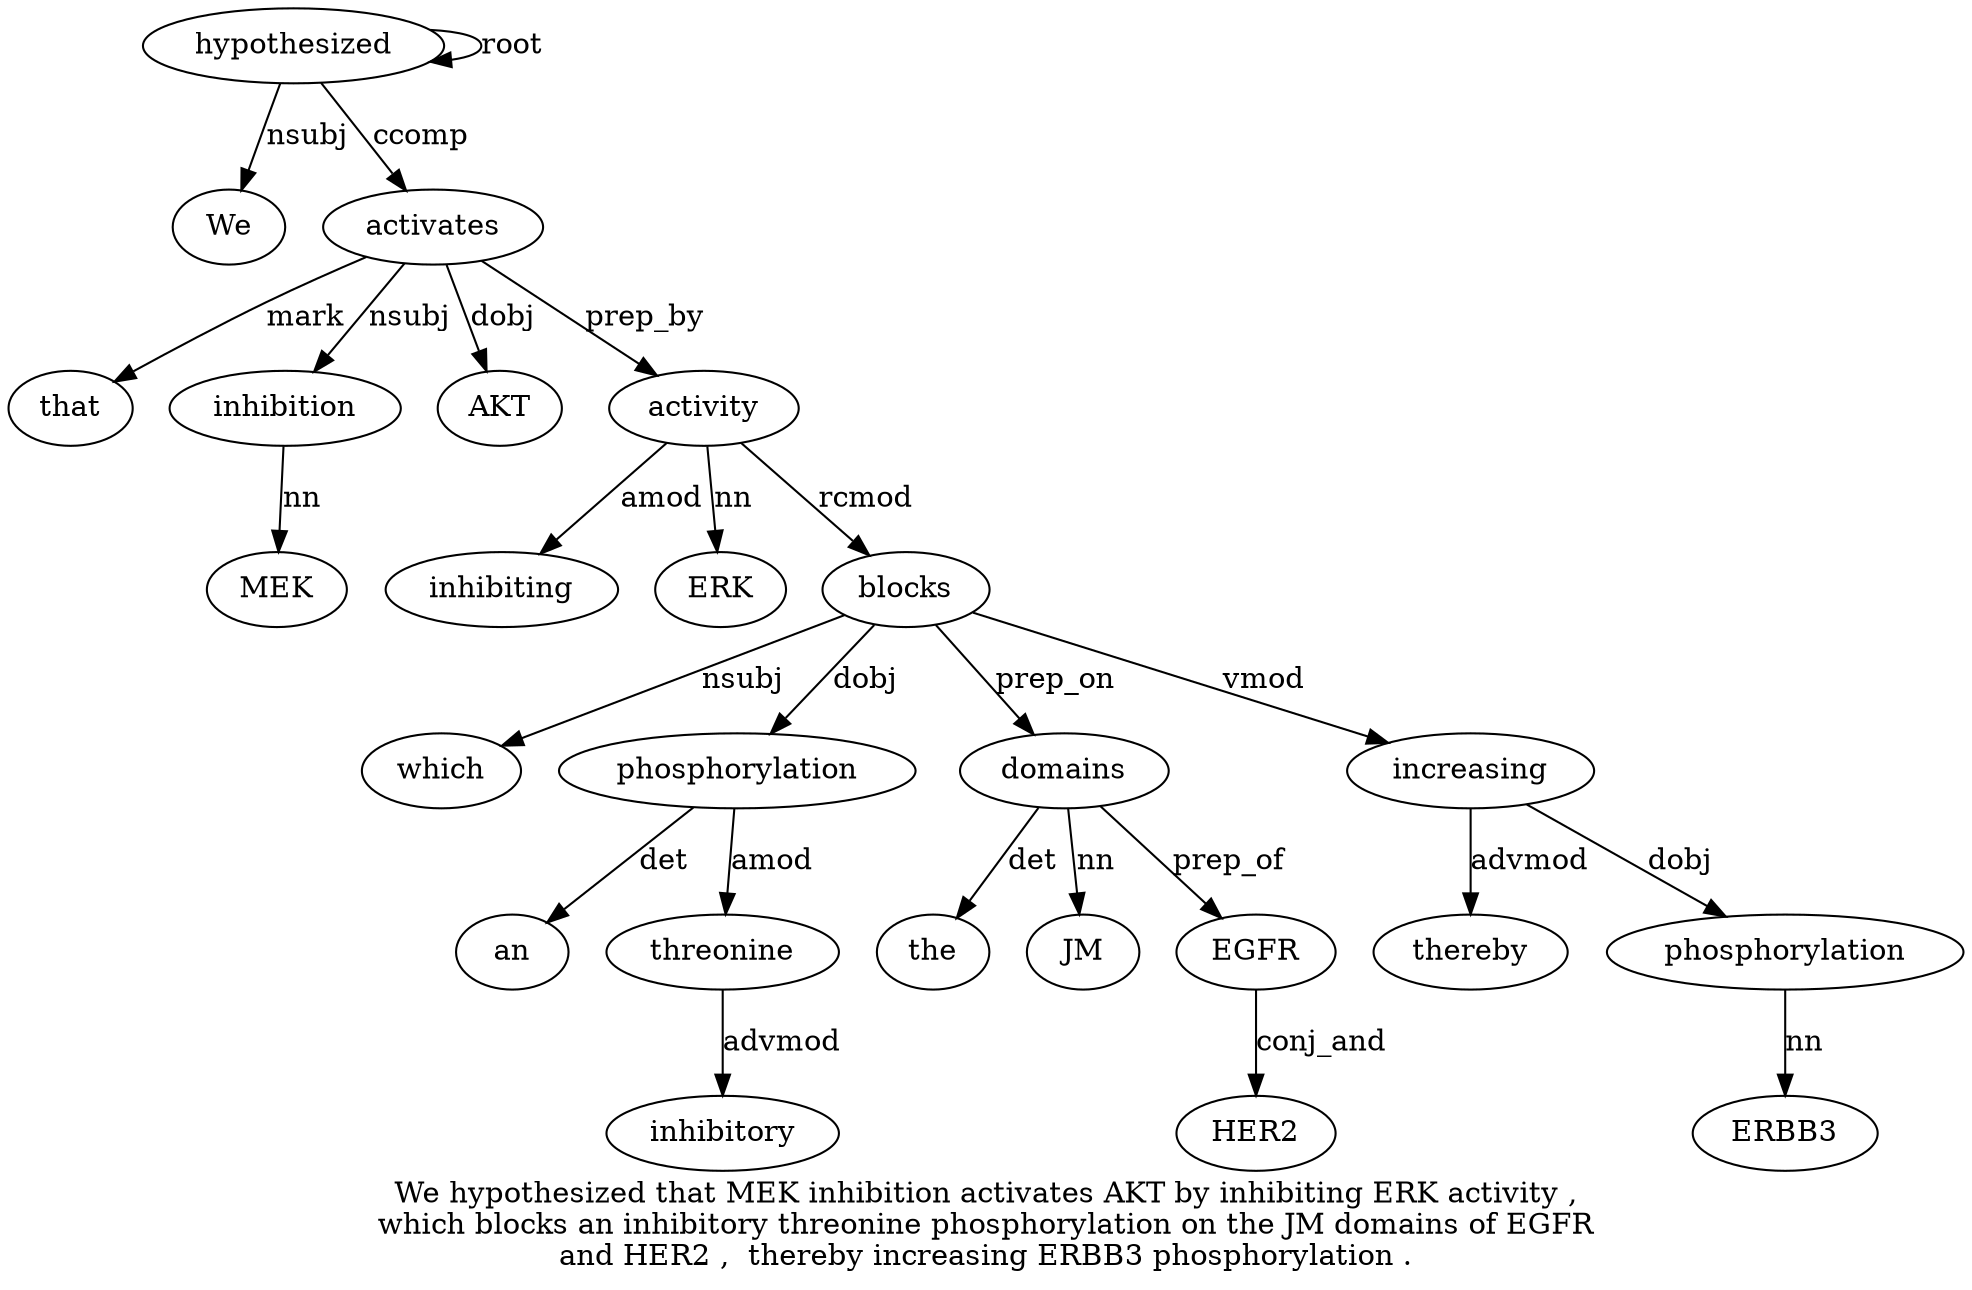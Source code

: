 digraph "We hypothesized that MEK inhibition activates AKT by inhibiting ERK activity ,  which blocks an inhibitory threonine phosphorylation on the JM domains of EGFR and HER2 ,  thereby increasing ERBB3 phosphorylation ." {
label="We hypothesized that MEK inhibition activates AKT by inhibiting ERK activity ,
which blocks an inhibitory threonine phosphorylation on the JM domains of EGFR
and HER2 ,  thereby increasing ERBB3 phosphorylation .";
hypothesized2 [style=filled, fillcolor=white, label=hypothesized];
We1 [style=filled, fillcolor=white, label=We];
hypothesized2 -> We1  [label=nsubj];
hypothesized2 -> hypothesized2  [label=root];
activates6 [style=filled, fillcolor=white, label=activates];
that3 [style=filled, fillcolor=white, label=that];
activates6 -> that3  [label=mark];
inhibition5 [style=filled, fillcolor=white, label=inhibition];
MEK4 [style=filled, fillcolor=white, label=MEK];
inhibition5 -> MEK4  [label=nn];
activates6 -> inhibition5  [label=nsubj];
hypothesized2 -> activates6  [label=ccomp];
AKT7 [style=filled, fillcolor=white, label=AKT];
activates6 -> AKT7  [label=dobj];
activity11 [style=filled, fillcolor=white, label=activity];
inhibiting9 [style=filled, fillcolor=white, label=inhibiting];
activity11 -> inhibiting9  [label=amod];
ERK10 [style=filled, fillcolor=white, label=ERK];
activity11 -> ERK10  [label=nn];
activates6 -> activity11  [label=prep_by];
blocks14 [style=filled, fillcolor=white, label=blocks];
which13 [style=filled, fillcolor=white, label=which];
blocks14 -> which13  [label=nsubj];
activity11 -> blocks14  [label=rcmod];
phosphorylation18 [style=filled, fillcolor=white, label=phosphorylation];
an15 [style=filled, fillcolor=white, label=an];
phosphorylation18 -> an15  [label=det];
threonine17 [style=filled, fillcolor=white, label=threonine];
inhibitory16 [style=filled, fillcolor=white, label=inhibitory];
threonine17 -> inhibitory16  [label=advmod];
phosphorylation18 -> threonine17  [label=amod];
blocks14 -> phosphorylation18  [label=dobj];
domains22 [style=filled, fillcolor=white, label=domains];
the20 [style=filled, fillcolor=white, label=the];
domains22 -> the20  [label=det];
JM21 [style=filled, fillcolor=white, label=JM];
domains22 -> JM21  [label=nn];
blocks14 -> domains22  [label=prep_on];
EGFR24 [style=filled, fillcolor=white, label=EGFR];
domains22 -> EGFR24  [label=prep_of];
HER226 [style=filled, fillcolor=white, label=HER2];
EGFR24 -> HER226  [label=conj_and];
increasing29 [style=filled, fillcolor=white, label=increasing];
thereby28 [style=filled, fillcolor=white, label=thereby];
increasing29 -> thereby28  [label=advmod];
blocks14 -> increasing29  [label=vmod];
phosphorylation31 [style=filled, fillcolor=white, label=phosphorylation];
ERBB330 [style=filled, fillcolor=white, label=ERBB3];
phosphorylation31 -> ERBB330  [label=nn];
increasing29 -> phosphorylation31  [label=dobj];
}

